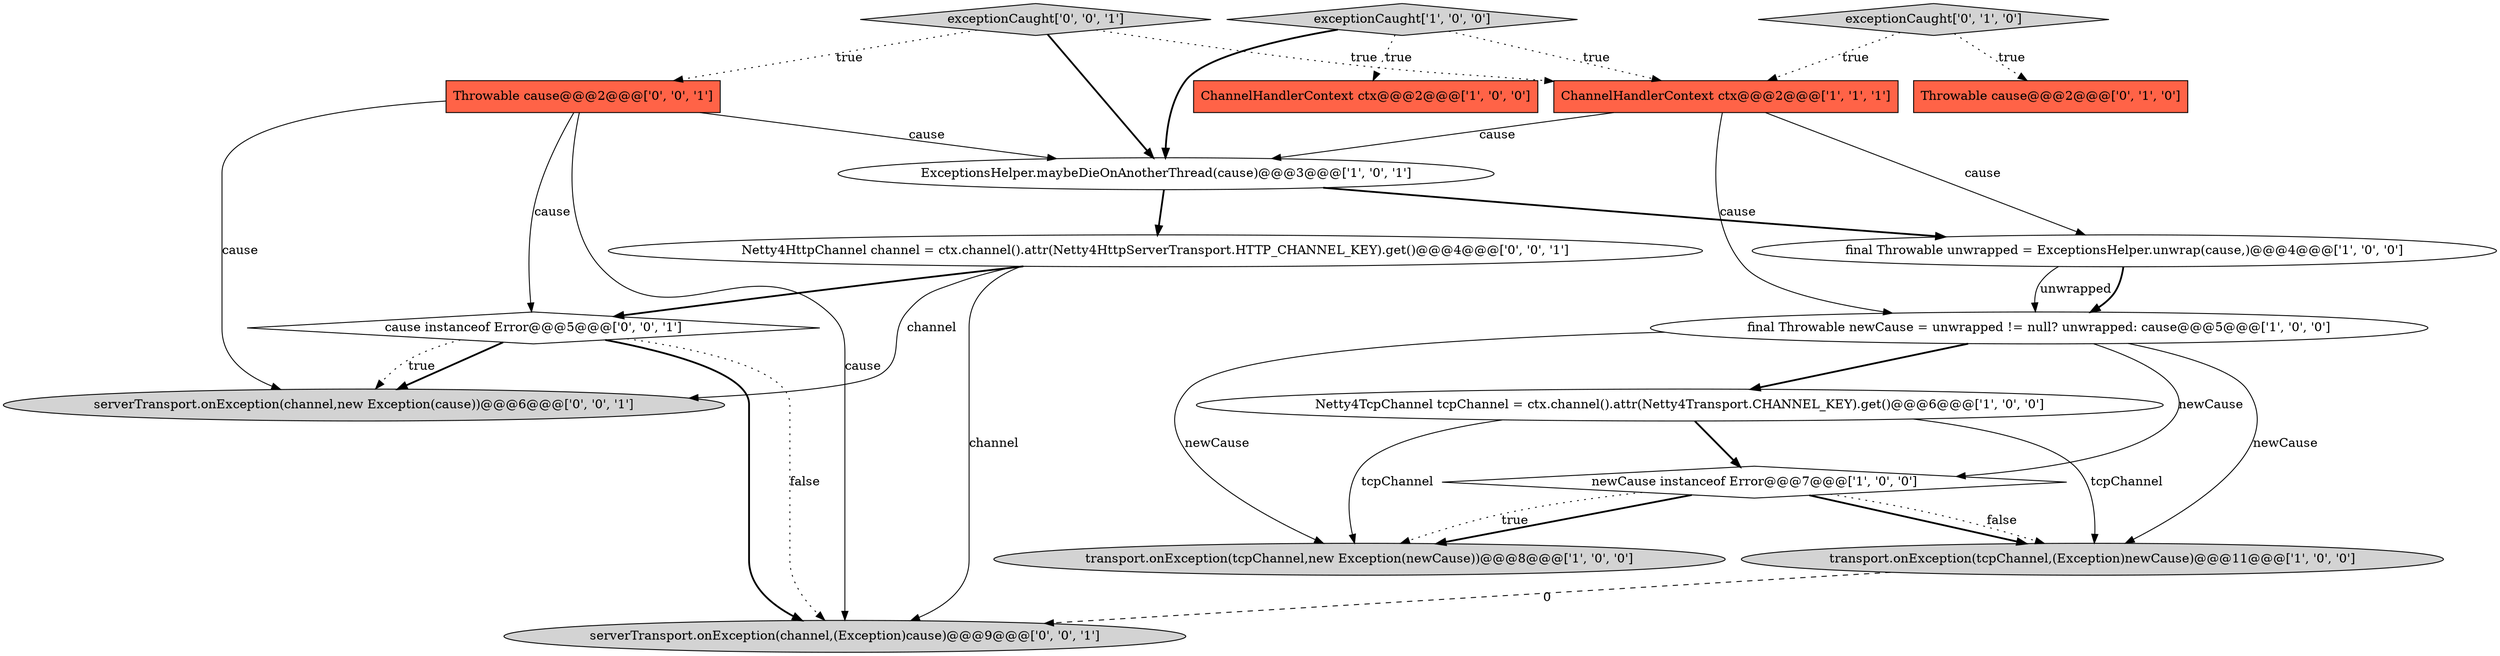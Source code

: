 digraph {
13 [style = filled, label = "Throwable cause@@@2@@@['0', '0', '1']", fillcolor = tomato, shape = box image = "AAA0AAABBB3BBB"];
14 [style = filled, label = "Netty4HttpChannel channel = ctx.channel().attr(Netty4HttpServerTransport.HTTP_CHANNEL_KEY).get()@@@4@@@['0', '0', '1']", fillcolor = white, shape = ellipse image = "AAA0AAABBB3BBB"];
0 [style = filled, label = "ExceptionsHelper.maybeDieOnAnotherThread(cause)@@@3@@@['1', '0', '1']", fillcolor = white, shape = ellipse image = "AAA0AAABBB1BBB"];
16 [style = filled, label = "serverTransport.onException(channel,new Exception(cause))@@@6@@@['0', '0', '1']", fillcolor = lightgray, shape = ellipse image = "AAA0AAABBB3BBB"];
17 [style = filled, label = "exceptionCaught['0', '0', '1']", fillcolor = lightgray, shape = diamond image = "AAA0AAABBB3BBB"];
5 [style = filled, label = "newCause instanceof Error@@@7@@@['1', '0', '0']", fillcolor = white, shape = diamond image = "AAA0AAABBB1BBB"];
1 [style = filled, label = "ChannelHandlerContext ctx@@@2@@@['1', '0', '0']", fillcolor = tomato, shape = box image = "AAA0AAABBB1BBB"];
6 [style = filled, label = "final Throwable newCause = unwrapped != null? unwrapped: cause@@@5@@@['1', '0', '0']", fillcolor = white, shape = ellipse image = "AAA0AAABBB1BBB"];
4 [style = filled, label = "ChannelHandlerContext ctx@@@2@@@['1', '1', '1']", fillcolor = tomato, shape = box image = "AAA0AAABBB1BBB"];
12 [style = filled, label = "serverTransport.onException(channel,(Exception)cause)@@@9@@@['0', '0', '1']", fillcolor = lightgray, shape = ellipse image = "AAA0AAABBB3BBB"];
3 [style = filled, label = "exceptionCaught['1', '0', '0']", fillcolor = lightgray, shape = diamond image = "AAA0AAABBB1BBB"];
15 [style = filled, label = "cause instanceof Error@@@5@@@['0', '0', '1']", fillcolor = white, shape = diamond image = "AAA0AAABBB3BBB"];
10 [style = filled, label = "exceptionCaught['0', '1', '0']", fillcolor = lightgray, shape = diamond image = "AAA0AAABBB2BBB"];
8 [style = filled, label = "transport.onException(tcpChannel,(Exception)newCause)@@@11@@@['1', '0', '0']", fillcolor = lightgray, shape = ellipse image = "AAA0AAABBB1BBB"];
2 [style = filled, label = "transport.onException(tcpChannel,new Exception(newCause))@@@8@@@['1', '0', '0']", fillcolor = lightgray, shape = ellipse image = "AAA0AAABBB1BBB"];
9 [style = filled, label = "final Throwable unwrapped = ExceptionsHelper.unwrap(cause,)@@@4@@@['1', '0', '0']", fillcolor = white, shape = ellipse image = "AAA0AAABBB1BBB"];
11 [style = filled, label = "Throwable cause@@@2@@@['0', '1', '0']", fillcolor = tomato, shape = box image = "AAA0AAABBB2BBB"];
7 [style = filled, label = "Netty4TcpChannel tcpChannel = ctx.channel().attr(Netty4Transport.CHANNEL_KEY).get()@@@6@@@['1', '0', '0']", fillcolor = white, shape = ellipse image = "AAA0AAABBB1BBB"];
5->2 [style = bold, label=""];
13->12 [style = solid, label="cause"];
13->0 [style = solid, label="cause"];
6->2 [style = solid, label="newCause"];
5->8 [style = bold, label=""];
14->12 [style = solid, label="channel"];
9->6 [style = solid, label="unwrapped"];
3->1 [style = dotted, label="true"];
15->12 [style = bold, label=""];
4->0 [style = solid, label="cause"];
14->16 [style = solid, label="channel"];
0->9 [style = bold, label=""];
13->15 [style = solid, label="cause"];
17->13 [style = dotted, label="true"];
17->4 [style = dotted, label="true"];
15->12 [style = dotted, label="false"];
6->8 [style = solid, label="newCause"];
13->16 [style = solid, label="cause"];
9->6 [style = bold, label=""];
4->6 [style = solid, label="cause"];
7->8 [style = solid, label="tcpChannel"];
8->12 [style = dashed, label="0"];
3->4 [style = dotted, label="true"];
10->4 [style = dotted, label="true"];
3->0 [style = bold, label=""];
15->16 [style = bold, label=""];
7->5 [style = bold, label=""];
15->16 [style = dotted, label="true"];
6->5 [style = solid, label="newCause"];
6->7 [style = bold, label=""];
0->14 [style = bold, label=""];
10->11 [style = dotted, label="true"];
14->15 [style = bold, label=""];
4->9 [style = solid, label="cause"];
7->2 [style = solid, label="tcpChannel"];
5->8 [style = dotted, label="false"];
5->2 [style = dotted, label="true"];
17->0 [style = bold, label=""];
}
